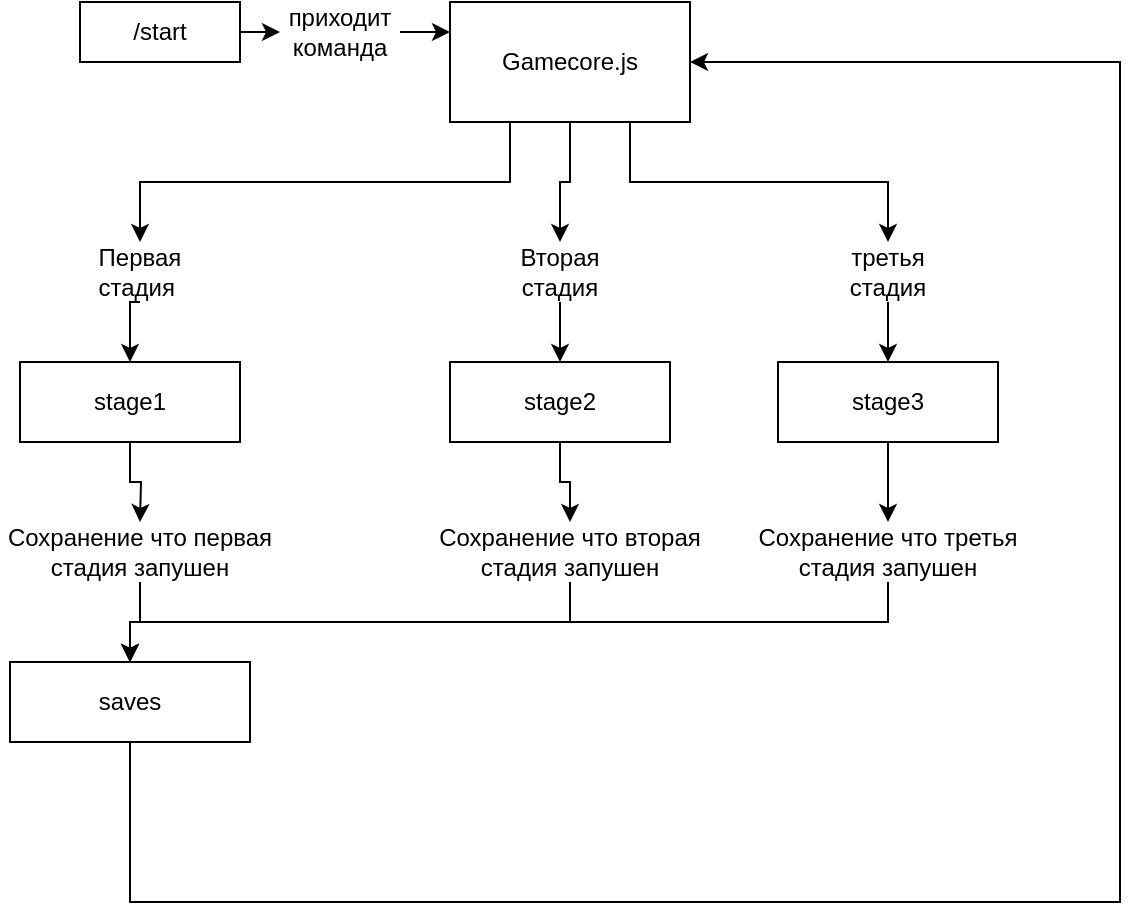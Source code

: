 <mxfile version="22.0.4" type="github">
  <diagram name="Страница — 1" id="AEOzVkP-CdKs1kqB-nF3">
    <mxGraphModel dx="1009" dy="573" grid="1" gridSize="10" guides="1" tooltips="1" connect="1" arrows="1" fold="1" page="1" pageScale="1" pageWidth="827" pageHeight="1169" math="0" shadow="0">
      <root>
        <mxCell id="0" />
        <mxCell id="1" parent="0" />
        <mxCell id="peg-XOepWApgOLsL_hcl-3" style="edgeStyle=orthogonalEdgeStyle;rounded=0;orthogonalLoop=1;jettySize=auto;html=1;exitX=1;exitY=0.5;exitDx=0;exitDy=0;entryX=0;entryY=0.5;entryDx=0;entryDy=0;" edge="1" parent="1" source="peg-XOepWApgOLsL_hcl-1" target="peg-XOepWApgOLsL_hcl-2">
          <mxGeometry relative="1" as="geometry" />
        </mxCell>
        <mxCell id="peg-XOepWApgOLsL_hcl-1" value="/start" style="rounded=0;whiteSpace=wrap;html=1;" vertex="1" parent="1">
          <mxGeometry x="40" y="40" width="80" height="30" as="geometry" />
        </mxCell>
        <mxCell id="peg-XOepWApgOLsL_hcl-5" style="edgeStyle=orthogonalEdgeStyle;rounded=0;orthogonalLoop=1;jettySize=auto;html=1;exitX=1;exitY=0.5;exitDx=0;exitDy=0;entryX=0;entryY=0.25;entryDx=0;entryDy=0;" edge="1" parent="1" source="peg-XOepWApgOLsL_hcl-2" target="peg-XOepWApgOLsL_hcl-4">
          <mxGeometry relative="1" as="geometry" />
        </mxCell>
        <mxCell id="peg-XOepWApgOLsL_hcl-2" value="приходит команда" style="text;html=1;strokeColor=none;fillColor=none;align=center;verticalAlign=middle;whiteSpace=wrap;rounded=0;" vertex="1" parent="1">
          <mxGeometry x="140" y="40" width="60" height="30" as="geometry" />
        </mxCell>
        <mxCell id="peg-XOepWApgOLsL_hcl-14" style="edgeStyle=orthogonalEdgeStyle;rounded=0;orthogonalLoop=1;jettySize=auto;html=1;exitX=0.25;exitY=1;exitDx=0;exitDy=0;entryX=0.5;entryY=0;entryDx=0;entryDy=0;" edge="1" parent="1" source="peg-XOepWApgOLsL_hcl-4" target="peg-XOepWApgOLsL_hcl-6">
          <mxGeometry relative="1" as="geometry" />
        </mxCell>
        <mxCell id="peg-XOepWApgOLsL_hcl-20" style="edgeStyle=orthogonalEdgeStyle;rounded=0;orthogonalLoop=1;jettySize=auto;html=1;exitX=0.5;exitY=1;exitDx=0;exitDy=0;entryX=0.5;entryY=0;entryDx=0;entryDy=0;" edge="1" parent="1" source="peg-XOepWApgOLsL_hcl-4" target="peg-XOepWApgOLsL_hcl-17">
          <mxGeometry relative="1" as="geometry" />
        </mxCell>
        <mxCell id="peg-XOepWApgOLsL_hcl-23" style="edgeStyle=orthogonalEdgeStyle;rounded=0;orthogonalLoop=1;jettySize=auto;html=1;exitX=0.75;exitY=1;exitDx=0;exitDy=0;entryX=0.5;entryY=0;entryDx=0;entryDy=0;" edge="1" parent="1" source="peg-XOepWApgOLsL_hcl-4" target="peg-XOepWApgOLsL_hcl-22">
          <mxGeometry relative="1" as="geometry" />
        </mxCell>
        <mxCell id="peg-XOepWApgOLsL_hcl-4" value="Gamecore.js" style="rounded=0;whiteSpace=wrap;html=1;" vertex="1" parent="1">
          <mxGeometry x="225" y="40" width="120" height="60" as="geometry" />
        </mxCell>
        <mxCell id="peg-XOepWApgOLsL_hcl-15" style="edgeStyle=orthogonalEdgeStyle;rounded=0;orthogonalLoop=1;jettySize=auto;html=1;exitX=0.5;exitY=1;exitDx=0;exitDy=0;entryX=0.5;entryY=0;entryDx=0;entryDy=0;" edge="1" parent="1" source="peg-XOepWApgOLsL_hcl-6" target="peg-XOepWApgOLsL_hcl-8">
          <mxGeometry relative="1" as="geometry" />
        </mxCell>
        <mxCell id="peg-XOepWApgOLsL_hcl-6" value="Первая стадия&amp;nbsp;" style="text;html=1;strokeColor=none;fillColor=none;align=center;verticalAlign=middle;whiteSpace=wrap;rounded=0;" vertex="1" parent="1">
          <mxGeometry x="40" y="160" width="60" height="30" as="geometry" />
        </mxCell>
        <mxCell id="peg-XOepWApgOLsL_hcl-16" style="edgeStyle=orthogonalEdgeStyle;rounded=0;orthogonalLoop=1;jettySize=auto;html=1;exitX=0.5;exitY=1;exitDx=0;exitDy=0;entryX=0.5;entryY=0;entryDx=0;entryDy=0;" edge="1" parent="1" source="peg-XOepWApgOLsL_hcl-8">
          <mxGeometry relative="1" as="geometry">
            <mxPoint x="70" y="300" as="targetPoint" />
          </mxGeometry>
        </mxCell>
        <mxCell id="peg-XOepWApgOLsL_hcl-8" value="stage1" style="rounded=0;whiteSpace=wrap;html=1;" vertex="1" parent="1">
          <mxGeometry x="10" y="220" width="110" height="40" as="geometry" />
        </mxCell>
        <mxCell id="peg-XOepWApgOLsL_hcl-31" style="edgeStyle=orthogonalEdgeStyle;rounded=0;orthogonalLoop=1;jettySize=auto;html=1;exitX=0.5;exitY=1;exitDx=0;exitDy=0;entryX=0.5;entryY=0;entryDx=0;entryDy=0;" edge="1" parent="1" source="peg-XOepWApgOLsL_hcl-10" target="peg-XOepWApgOLsL_hcl-30">
          <mxGeometry relative="1" as="geometry" />
        </mxCell>
        <mxCell id="peg-XOepWApgOLsL_hcl-10" value="Сохранение что первая стадия запушен" style="text;html=1;strokeColor=none;fillColor=none;align=center;verticalAlign=middle;whiteSpace=wrap;rounded=0;" vertex="1" parent="1">
          <mxGeometry y="300" width="140" height="30" as="geometry" />
        </mxCell>
        <mxCell id="peg-XOepWApgOLsL_hcl-21" style="edgeStyle=orthogonalEdgeStyle;rounded=0;orthogonalLoop=1;jettySize=auto;html=1;exitX=0.5;exitY=1;exitDx=0;exitDy=0;entryX=0.5;entryY=0;entryDx=0;entryDy=0;" edge="1" parent="1" source="peg-XOepWApgOLsL_hcl-17" target="peg-XOepWApgOLsL_hcl-19">
          <mxGeometry relative="1" as="geometry" />
        </mxCell>
        <mxCell id="peg-XOepWApgOLsL_hcl-17" value="Вторая стадия" style="text;html=1;strokeColor=none;fillColor=none;align=center;verticalAlign=middle;whiteSpace=wrap;rounded=0;" vertex="1" parent="1">
          <mxGeometry x="250" y="160" width="60" height="30" as="geometry" />
        </mxCell>
        <mxCell id="peg-XOepWApgOLsL_hcl-28" style="edgeStyle=orthogonalEdgeStyle;rounded=0;orthogonalLoop=1;jettySize=auto;html=1;exitX=0.5;exitY=1;exitDx=0;exitDy=0;" edge="1" parent="1" source="peg-XOepWApgOLsL_hcl-19" target="peg-XOepWApgOLsL_hcl-26">
          <mxGeometry relative="1" as="geometry" />
        </mxCell>
        <mxCell id="peg-XOepWApgOLsL_hcl-19" value="stage2" style="rounded=0;whiteSpace=wrap;html=1;" vertex="1" parent="1">
          <mxGeometry x="225" y="220" width="110" height="40" as="geometry" />
        </mxCell>
        <mxCell id="peg-XOepWApgOLsL_hcl-25" style="edgeStyle=orthogonalEdgeStyle;rounded=0;orthogonalLoop=1;jettySize=auto;html=1;exitX=0.5;exitY=1;exitDx=0;exitDy=0;entryX=0.5;entryY=0;entryDx=0;entryDy=0;" edge="1" parent="1" source="peg-XOepWApgOLsL_hcl-22" target="peg-XOepWApgOLsL_hcl-24">
          <mxGeometry relative="1" as="geometry" />
        </mxCell>
        <mxCell id="peg-XOepWApgOLsL_hcl-22" value="третья стадия" style="text;html=1;strokeColor=none;fillColor=none;align=center;verticalAlign=middle;whiteSpace=wrap;rounded=0;" vertex="1" parent="1">
          <mxGeometry x="414" y="160" width="60" height="30" as="geometry" />
        </mxCell>
        <mxCell id="peg-XOepWApgOLsL_hcl-29" style="edgeStyle=orthogonalEdgeStyle;rounded=0;orthogonalLoop=1;jettySize=auto;html=1;exitX=0.5;exitY=1;exitDx=0;exitDy=0;" edge="1" parent="1" source="peg-XOepWApgOLsL_hcl-24" target="peg-XOepWApgOLsL_hcl-27">
          <mxGeometry relative="1" as="geometry" />
        </mxCell>
        <mxCell id="peg-XOepWApgOLsL_hcl-24" value="stage3" style="rounded=0;whiteSpace=wrap;html=1;" vertex="1" parent="1">
          <mxGeometry x="389" y="220" width="110" height="40" as="geometry" />
        </mxCell>
        <mxCell id="peg-XOepWApgOLsL_hcl-32" style="edgeStyle=orthogonalEdgeStyle;rounded=0;orthogonalLoop=1;jettySize=auto;html=1;exitX=0.5;exitY=1;exitDx=0;exitDy=0;entryX=0.5;entryY=0;entryDx=0;entryDy=0;" edge="1" parent="1" source="peg-XOepWApgOLsL_hcl-26" target="peg-XOepWApgOLsL_hcl-30">
          <mxGeometry relative="1" as="geometry" />
        </mxCell>
        <mxCell id="peg-XOepWApgOLsL_hcl-26" value="Сохранение что вторая стадия запушен" style="text;html=1;strokeColor=none;fillColor=none;align=center;verticalAlign=middle;whiteSpace=wrap;rounded=0;" vertex="1" parent="1">
          <mxGeometry x="215" y="300" width="140" height="30" as="geometry" />
        </mxCell>
        <mxCell id="peg-XOepWApgOLsL_hcl-33" style="edgeStyle=orthogonalEdgeStyle;rounded=0;orthogonalLoop=1;jettySize=auto;html=1;exitX=0.5;exitY=1;exitDx=0;exitDy=0;entryX=0.5;entryY=0;entryDx=0;entryDy=0;" edge="1" parent="1" source="peg-XOepWApgOLsL_hcl-27" target="peg-XOepWApgOLsL_hcl-30">
          <mxGeometry relative="1" as="geometry" />
        </mxCell>
        <mxCell id="peg-XOepWApgOLsL_hcl-27" value="Сохранение что третья стадия запушен" style="text;html=1;strokeColor=none;fillColor=none;align=center;verticalAlign=middle;whiteSpace=wrap;rounded=0;" vertex="1" parent="1">
          <mxGeometry x="374" y="300" width="140" height="30" as="geometry" />
        </mxCell>
        <mxCell id="peg-XOepWApgOLsL_hcl-34" style="edgeStyle=orthogonalEdgeStyle;rounded=0;orthogonalLoop=1;jettySize=auto;html=1;exitX=0.5;exitY=1;exitDx=0;exitDy=0;entryX=1;entryY=0.5;entryDx=0;entryDy=0;" edge="1" parent="1" source="peg-XOepWApgOLsL_hcl-30" target="peg-XOepWApgOLsL_hcl-4">
          <mxGeometry relative="1" as="geometry">
            <Array as="points">
              <mxPoint x="65" y="490" />
              <mxPoint x="560" y="490" />
              <mxPoint x="560" y="70" />
            </Array>
          </mxGeometry>
        </mxCell>
        <mxCell id="peg-XOepWApgOLsL_hcl-30" value="saves" style="rounded=0;whiteSpace=wrap;html=1;" vertex="1" parent="1">
          <mxGeometry x="5" y="370" width="120" height="40" as="geometry" />
        </mxCell>
      </root>
    </mxGraphModel>
  </diagram>
</mxfile>
